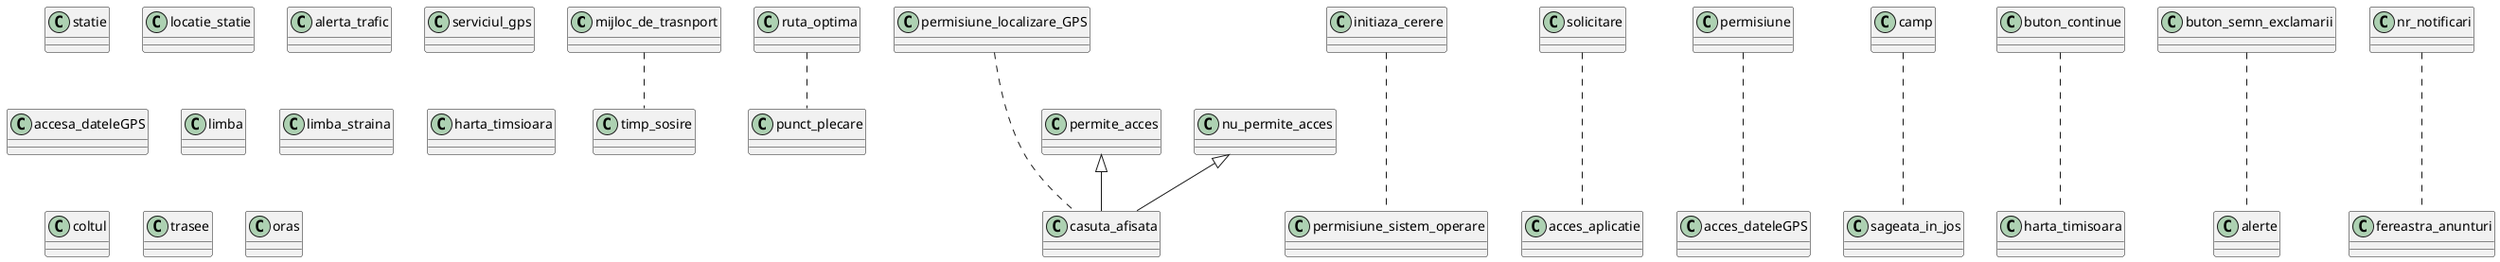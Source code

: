 @startuml
'https://plantuml.com/class-diagram/class-diagram


class mijloc_de_trasnport {}
class timp_sosire {}
class statie {}
class locatie_statie {}
class ruta_optima {}
class punct_plecare {}
class alerta_trafic

ruta_optima..punct_plecare
mijloc_de_trasnport .. timp_sosire

class permisiune_localizare_GPS
class casuta_afisata
class permite_acces
class nu_permite_acces

permisiune_localizare_GPS...casuta_afisata
class casuta_afisata extends permite_acces,nu_permite_acces

class initiaza_cerere
class permisiune_sistem_operare
class solicitare
class serviciul_gps
class acces_aplicatie

initiaza_cerere...permisiune_sistem_operare
solicitare ... acces_aplicatie

 class permisiune
 class accesa_dateleGPS
 class limba
 class camp
 class sageata_in_jos
 class limba_straina
 class buton_continue
 class harta_timsioara


camp...sageata_in_jos
permisiune...acces_dateleGPS
buton_continue...harta_timisoara

class coltul
class buton_semn_exclamarii
class alerte
class trasee
class oras
class nr_notificari
class fereastra_anunturi

nr_notificari...fereastra_anunturi


buton_semn_exclamarii...alerte










@enduml